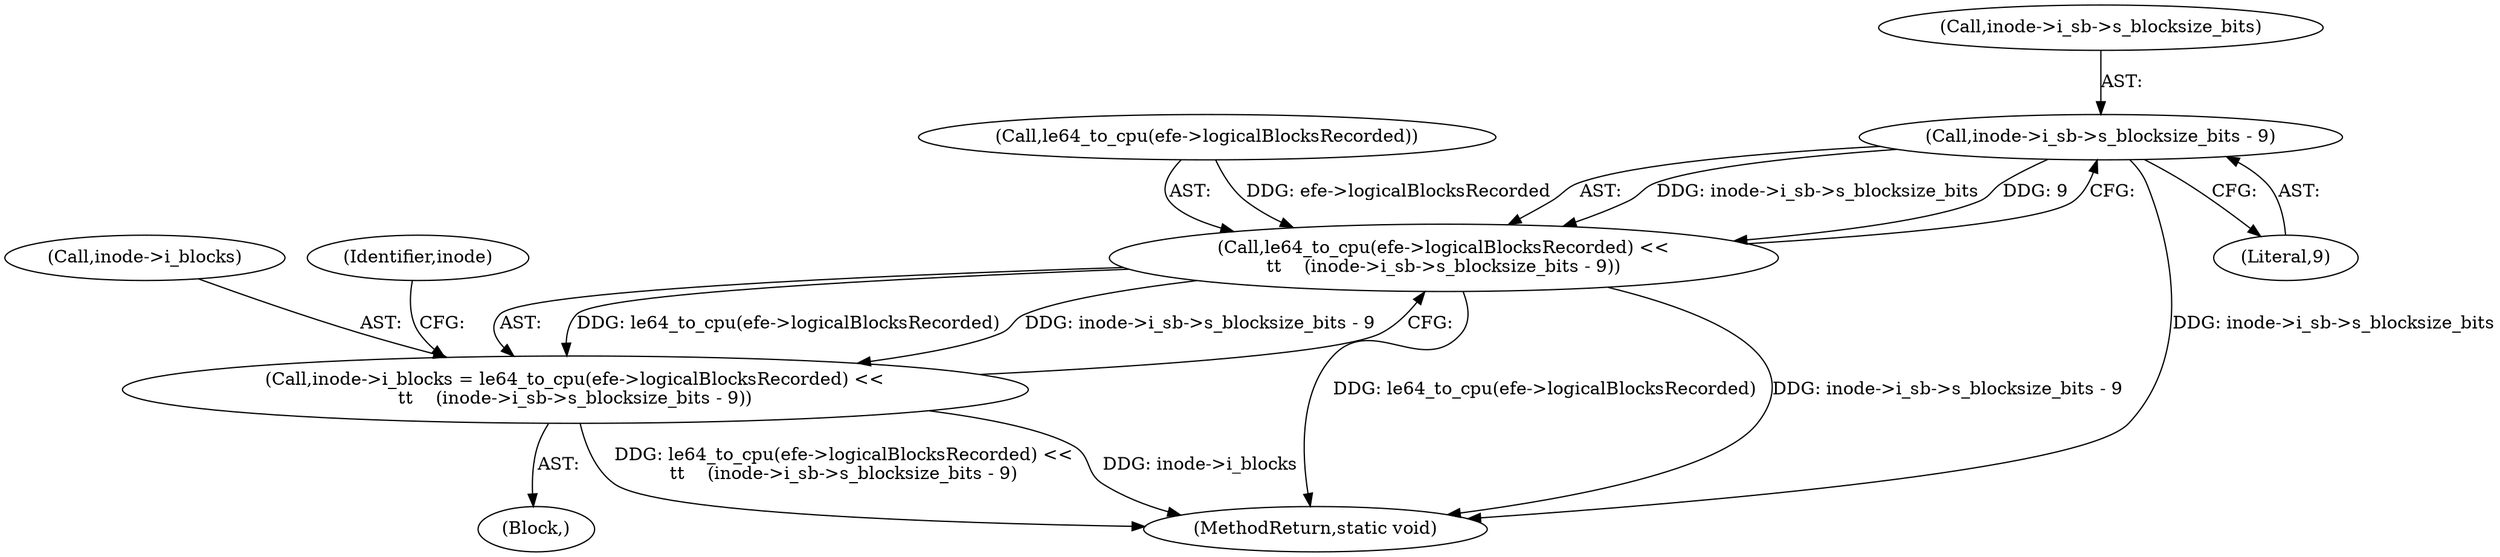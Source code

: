 digraph "0_linux_c03aa9f6e1f938618e6db2e23afef0574efeeb65@pointer" {
"1000848" [label="(Call,inode->i_sb->s_blocksize_bits - 9)"];
"1000843" [label="(Call,le64_to_cpu(efe->logicalBlocksRecorded) <<\n\t\t    (inode->i_sb->s_blocksize_bits - 9))"];
"1000839" [label="(Call,inode->i_blocks = le64_to_cpu(efe->logicalBlocksRecorded) <<\n\t\t    (inode->i_sb->s_blocksize_bits - 9))"];
"1000840" [label="(Call,inode->i_blocks)"];
"1000838" [label="(Block,)"];
"1000849" [label="(Call,inode->i_sb->s_blocksize_bits)"];
"1000848" [label="(Call,inode->i_sb->s_blocksize_bits - 9)"];
"1000860" [label="(Identifier,inode)"];
"1000843" [label="(Call,le64_to_cpu(efe->logicalBlocksRecorded) <<\n\t\t    (inode->i_sb->s_blocksize_bits - 9))"];
"1001156" [label="(MethodReturn,static void)"];
"1000839" [label="(Call,inode->i_blocks = le64_to_cpu(efe->logicalBlocksRecorded) <<\n\t\t    (inode->i_sb->s_blocksize_bits - 9))"];
"1000854" [label="(Literal,9)"];
"1000844" [label="(Call,le64_to_cpu(efe->logicalBlocksRecorded))"];
"1000848" -> "1000843"  [label="AST: "];
"1000848" -> "1000854"  [label="CFG: "];
"1000849" -> "1000848"  [label="AST: "];
"1000854" -> "1000848"  [label="AST: "];
"1000843" -> "1000848"  [label="CFG: "];
"1000848" -> "1001156"  [label="DDG: inode->i_sb->s_blocksize_bits"];
"1000848" -> "1000843"  [label="DDG: inode->i_sb->s_blocksize_bits"];
"1000848" -> "1000843"  [label="DDG: 9"];
"1000843" -> "1000839"  [label="AST: "];
"1000844" -> "1000843"  [label="AST: "];
"1000839" -> "1000843"  [label="CFG: "];
"1000843" -> "1001156"  [label="DDG: le64_to_cpu(efe->logicalBlocksRecorded)"];
"1000843" -> "1001156"  [label="DDG: inode->i_sb->s_blocksize_bits - 9"];
"1000843" -> "1000839"  [label="DDG: le64_to_cpu(efe->logicalBlocksRecorded)"];
"1000843" -> "1000839"  [label="DDG: inode->i_sb->s_blocksize_bits - 9"];
"1000844" -> "1000843"  [label="DDG: efe->logicalBlocksRecorded"];
"1000839" -> "1000838"  [label="AST: "];
"1000840" -> "1000839"  [label="AST: "];
"1000860" -> "1000839"  [label="CFG: "];
"1000839" -> "1001156"  [label="DDG: le64_to_cpu(efe->logicalBlocksRecorded) <<\n\t\t    (inode->i_sb->s_blocksize_bits - 9)"];
"1000839" -> "1001156"  [label="DDG: inode->i_blocks"];
}
